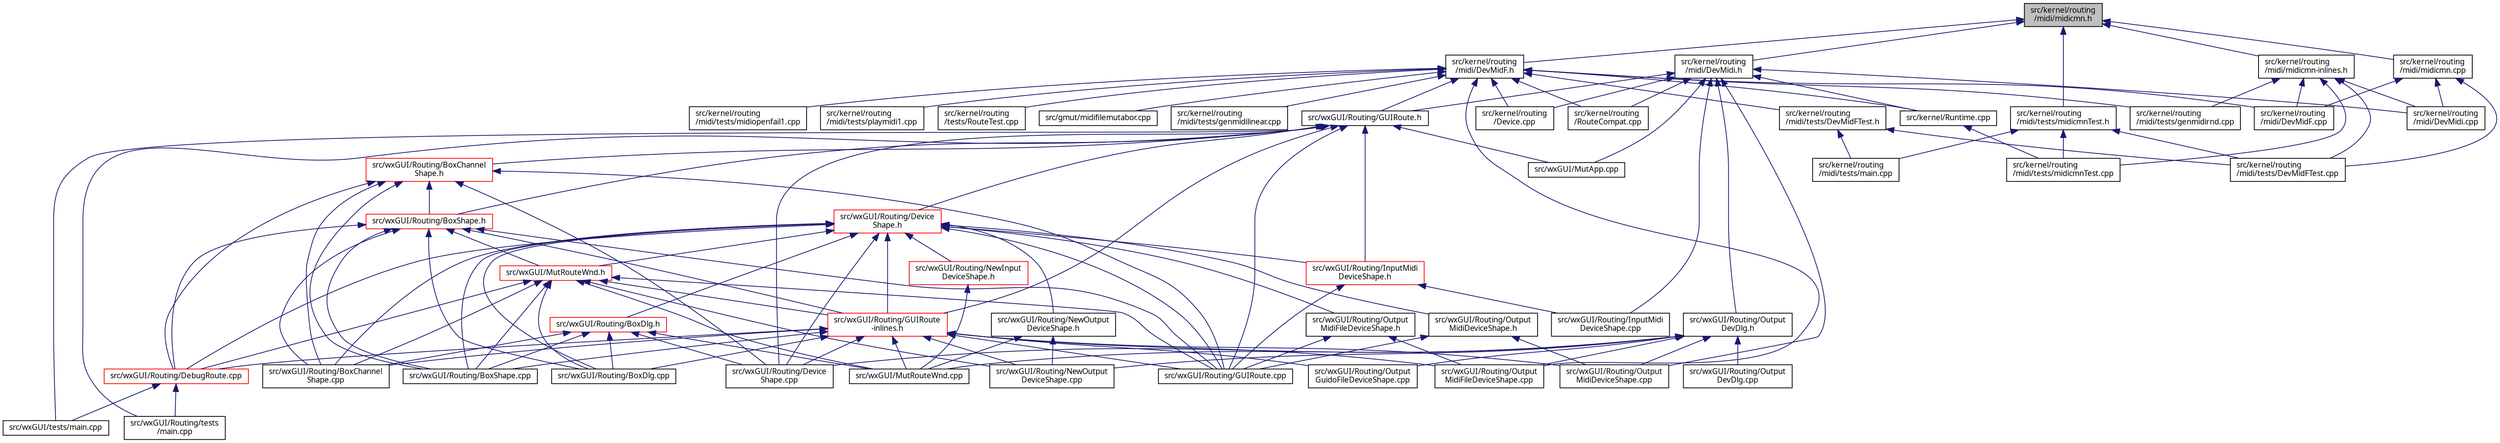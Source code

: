 digraph "src/kernel/routing/midi/midicmn.h"
{
  edge [fontname="Sans",fontsize="10",labelfontname="Sans",labelfontsize="10"];
  node [fontname="Sans",fontsize="10",shape=record];
  Node50 [label="src/kernel/routing\l/midi/midicmn.h",height=0.2,width=0.4,color="black", fillcolor="grey75", style="filled", fontcolor="black"];
  Node50 -> Node51 [dir="back",color="midnightblue",fontsize="10",style="solid",fontname="Sans"];
  Node51 [label="src/kernel/routing\l/midi/DevMidF.h",height=0.2,width=0.4,color="black", fillcolor="white", style="filled",URL="$da/d3c/DevMidF_8h.html"];
  Node51 -> Node52 [dir="back",color="midnightblue",fontsize="10",style="solid",fontname="Sans"];
  Node52 [label="src/gmut/midifilemutabor.cpp",height=0.2,width=0.4,color="black", fillcolor="white", style="filled",URL="$d1/d0d/midifilemutabor_8cpp.html"];
  Node51 -> Node53 [dir="back",color="midnightblue",fontsize="10",style="solid",fontname="Sans"];
  Node53 [label="src/kernel/routing\l/Device.cpp",height=0.2,width=0.4,color="black", fillcolor="white", style="filled",URL="$d2/dc0/Device_8cpp.html",tooltip="Devices for routing. "];
  Node51 -> Node54 [dir="back",color="midnightblue",fontsize="10",style="solid",fontname="Sans"];
  Node54 [label="src/kernel/routing\l/midi/DevMidF.cpp",height=0.2,width=0.4,color="black", fillcolor="white", style="filled",URL="$d0/d6b/DevMidF_8cpp.html",tooltip="MIDI-File as device. "];
  Node51 -> Node55 [dir="back",color="midnightblue",fontsize="10",style="solid",fontname="Sans"];
  Node55 [label="src/kernel/routing\l/midi/tests/DevMidFTest.h",height=0.2,width=0.4,color="black", fillcolor="white", style="filled",URL="$da/d0f/DevMidFTest_8h.html"];
  Node55 -> Node56 [dir="back",color="midnightblue",fontsize="10",style="solid",fontname="Sans"];
  Node56 [label="src/kernel/routing\l/midi/tests/DevMidFTest.cpp",height=0.2,width=0.4,color="black", fillcolor="white", style="filled",URL="$d9/d99/DevMidFTest_8cpp.html"];
  Node55 -> Node57 [dir="back",color="midnightblue",fontsize="10",style="solid",fontname="Sans"];
  Node57 [label="src/kernel/routing\l/midi/tests/main.cpp",height=0.2,width=0.4,color="black", fillcolor="white", style="filled",URL="$df/d72/kernel_2routing_2midi_2tests_2main_8cpp.html"];
  Node51 -> Node58 [dir="back",color="midnightblue",fontsize="10",style="solid",fontname="Sans"];
  Node58 [label="src/kernel/routing\l/midi/tests/genmidilinear.cpp",height=0.2,width=0.4,color="black", fillcolor="white", style="filled",URL="$db/dd6/genmidilinear_8cpp.html"];
  Node51 -> Node59 [dir="back",color="midnightblue",fontsize="10",style="solid",fontname="Sans"];
  Node59 [label="src/kernel/routing\l/midi/tests/genmidirnd.cpp",height=0.2,width=0.4,color="black", fillcolor="white", style="filled",URL="$dd/d2d/genmidirnd_8cpp.html"];
  Node51 -> Node60 [dir="back",color="midnightblue",fontsize="10",style="solid",fontname="Sans"];
  Node60 [label="src/kernel/Runtime.cpp",height=0.2,width=0.4,color="black", fillcolor="white", style="filled",URL="$db/d80/Runtime_8cpp.html"];
  Node60 -> Node61 [dir="back",color="midnightblue",fontsize="10",style="solid",fontname="Sans"];
  Node61 [label="src/kernel/routing\l/midi/tests/midicmnTest.cpp",height=0.2,width=0.4,color="black", fillcolor="white", style="filled",URL="$d8/d59/midicmnTest_8cpp.html"];
  Node51 -> Node62 [dir="back",color="midnightblue",fontsize="10",style="solid",fontname="Sans"];
  Node62 [label="src/kernel/routing\l/midi/tests/midiopenfail1.cpp",height=0.2,width=0.4,color="black", fillcolor="white", style="filled",URL="$da/ddb/midiopenfail1_8cpp.html"];
  Node51 -> Node63 [dir="back",color="midnightblue",fontsize="10",style="solid",fontname="Sans"];
  Node63 [label="src/kernel/routing\l/midi/tests/playmidi1.cpp",height=0.2,width=0.4,color="black", fillcolor="white", style="filled",URL="$d9/dfe/playmidi1_8cpp.html"];
  Node51 -> Node64 [dir="back",color="midnightblue",fontsize="10",style="solid",fontname="Sans"];
  Node64 [label="src/kernel/routing\l/RouteCompat.cpp",height=0.2,width=0.4,color="black", fillcolor="white", style="filled",URL="$dd/db8/RouteCompat_8cpp.html",tooltip="Routing. "];
  Node51 -> Node65 [dir="back",color="midnightblue",fontsize="10",style="solid",fontname="Sans"];
  Node65 [label="src/kernel/routing\l/tests/RouteTest.cpp",height=0.2,width=0.4,color="black", fillcolor="white", style="filled",URL="$d2/dba/RouteTest_8cpp.html"];
  Node51 -> Node66 [dir="back",color="midnightblue",fontsize="10",style="solid",fontname="Sans"];
  Node66 [label="src/wxGUI/Routing/GUIRoute.h",height=0.2,width=0.4,color="black", fillcolor="white", style="filled",URL="$d6/dfa/GUIRoute_8h.html"];
  Node66 -> Node67 [dir="back",color="midnightblue",fontsize="10",style="solid",fontname="Sans"];
  Node67 [label="src/wxGUI/Routing/Device\lShape.h",height=0.2,width=0.4,color="red", fillcolor="white", style="filled",URL="$d9/d4d/DeviceShape_8h.html",tooltip="Device shape base class for route window. "];
  Node67 -> Node68 [dir="back",color="midnightblue",fontsize="10",style="solid",fontname="Sans"];
  Node68 [label="src/wxGUI/MutRouteWnd.h",height=0.2,width=0.4,color="red", fillcolor="white", style="filled",URL="$d3/dd7/MutRouteWnd_8h.html"];
  Node68 -> Node81 [dir="back",color="midnightblue",fontsize="10",style="solid",fontname="Sans"];
  Node81 [label="src/wxGUI/MutRouteWnd.cpp",height=0.2,width=0.4,color="black", fillcolor="white", style="filled",URL="$dc/def/MutRouteWnd_8cpp.html",tooltip="Routing window. "];
  Node68 -> Node90 [dir="back",color="midnightblue",fontsize="10",style="solid",fontname="Sans"];
  Node90 [label="src/wxGUI/Routing/GUIRoute\l-inlines.h",height=0.2,width=0.4,color="red", fillcolor="white", style="filled",URL="$d2/d73/GUIRoute-inlines_8h.html"];
  Node90 -> Node81 [dir="back",color="midnightblue",fontsize="10",style="solid",fontname="Sans"];
  Node90 -> Node91 [dir="back",color="midnightblue",fontsize="10",style="solid",fontname="Sans"];
  Node91 [label="src/wxGUI/Routing/BoxChannel\lShape.cpp",height=0.2,width=0.4,color="black", fillcolor="white", style="filled",URL="$d9/d24/BoxChannelShape_8cpp.html",tooltip="Box shape for route window. "];
  Node90 -> Node92 [dir="back",color="midnightblue",fontsize="10",style="solid",fontname="Sans"];
  Node92 [label="src/wxGUI/Routing/BoxDlg.cpp",height=0.2,width=0.4,color="black", fillcolor="white", style="filled",URL="$d3/d2a/BoxDlg_8cpp.html",tooltip="Box dialog. "];
  Node90 -> Node93 [dir="back",color="midnightblue",fontsize="10",style="solid",fontname="Sans"];
  Node93 [label="src/wxGUI/Routing/BoxShape.cpp",height=0.2,width=0.4,color="black", fillcolor="white", style="filled",URL="$d8/db4/BoxShape_8cpp.html",tooltip="Box shape for route window. "];
  Node90 -> Node94 [dir="back",color="midnightblue",fontsize="10",style="solid",fontname="Sans"];
  Node94 [label="src/wxGUI/Routing/DebugRoute.cpp",height=0.2,width=0.4,color="red", fillcolor="white", style="filled",URL="$dc/de8/wxGUI_2Routing_2DebugRoute_8cpp.html",tooltip="Debug functions for routing system. "];
  Node94 -> Node98 [dir="back",color="midnightblue",fontsize="10",style="solid",fontname="Sans"];
  Node98 [label="src/wxGUI/Routing/tests\l/main.cpp",height=0.2,width=0.4,color="black", fillcolor="white", style="filled",URL="$da/dee/wxGUI_2Routing_2tests_2main_8cpp.html"];
  Node94 -> Node99 [dir="back",color="midnightblue",fontsize="10",style="solid",fontname="Sans"];
  Node99 [label="src/wxGUI/tests/main.cpp",height=0.2,width=0.4,color="black", fillcolor="white", style="filled",URL="$d9/d27/wxGUI_2tests_2main_8cpp.html"];
  Node90 -> Node89 [dir="back",color="midnightblue",fontsize="10",style="solid",fontname="Sans"];
  Node89 [label="src/wxGUI/Routing/Device\lShape.cpp",height=0.2,width=0.4,color="black", fillcolor="white", style="filled",URL="$d9/d94/DeviceShape_8cpp.html",tooltip="Device shape base class for route window. "];
  Node90 -> Node83 [dir="back",color="midnightblue",fontsize="10",style="solid",fontname="Sans"];
  Node83 [label="src/wxGUI/Routing/GUIRoute.cpp",height=0.2,width=0.4,color="black", fillcolor="white", style="filled",URL="$d4/dee/GUIRoute_8cpp.html"];
  Node90 -> Node102 [dir="back",color="midnightblue",fontsize="10",style="solid",fontname="Sans"];
  Node102 [label="src/wxGUI/Routing/NewOutput\lDeviceShape.cpp",height=0.2,width=0.4,color="black", fillcolor="white", style="filled",URL="$d1/d73/NewOutputDeviceShape_8cpp.html",tooltip="New output device shape for route window. "];
  Node90 -> Node103 [dir="back",color="midnightblue",fontsize="10",style="solid",fontname="Sans"];
  Node103 [label="src/wxGUI/Routing/Output\lGuidoFileDeviceShape.cpp",height=0.2,width=0.4,color="black", fillcolor="white", style="filled",URL="$d3/d21/OutputGuidoFileDeviceShape_8cpp.html",tooltip="Input device shape for reading GUIDO files in the route window. "];
  Node90 -> Node104 [dir="back",color="midnightblue",fontsize="10",style="solid",fontname="Sans"];
  Node104 [label="src/wxGUI/Routing/Output\lMidiDeviceShape.cpp",height=0.2,width=0.4,color="black", fillcolor="white", style="filled",URL="$d6/d68/OutputMidiDeviceShape_8cpp.html",tooltip="MIDI input device shape for route window. "];
  Node90 -> Node105 [dir="back",color="midnightblue",fontsize="10",style="solid",fontname="Sans"];
  Node105 [label="src/wxGUI/Routing/Output\lMidiFileDeviceShape.cpp",height=0.2,width=0.4,color="black", fillcolor="white", style="filled",URL="$d5/d00/OutputMidiFileDeviceShape_8cpp.html",tooltip="Midi fiele input device shape for route window. "];
  Node68 -> Node91 [dir="back",color="midnightblue",fontsize="10",style="solid",fontname="Sans"];
  Node68 -> Node92 [dir="back",color="midnightblue",fontsize="10",style="solid",fontname="Sans"];
  Node68 -> Node93 [dir="back",color="midnightblue",fontsize="10",style="solid",fontname="Sans"];
  Node68 -> Node94 [dir="back",color="midnightblue",fontsize="10",style="solid",fontname="Sans"];
  Node68 -> Node83 [dir="back",color="midnightblue",fontsize="10",style="solid",fontname="Sans"];
  Node68 -> Node102 [dir="back",color="midnightblue",fontsize="10",style="solid",fontname="Sans"];
  Node67 -> Node107 [dir="back",color="midnightblue",fontsize="10",style="solid",fontname="Sans"];
  Node107 [label="src/wxGUI/Routing/BoxDlg.h",height=0.2,width=0.4,color="red", fillcolor="white", style="filled",URL="$d9/dd2/BoxDlg_8h.html"];
  Node107 -> Node81 [dir="back",color="midnightblue",fontsize="10",style="solid",fontname="Sans"];
  Node107 -> Node91 [dir="back",color="midnightblue",fontsize="10",style="solid",fontname="Sans"];
  Node107 -> Node92 [dir="back",color="midnightblue",fontsize="10",style="solid",fontname="Sans"];
  Node107 -> Node93 [dir="back",color="midnightblue",fontsize="10",style="solid",fontname="Sans"];
  Node107 -> Node89 [dir="back",color="midnightblue",fontsize="10",style="solid",fontname="Sans"];
  Node67 -> Node108 [dir="back",color="midnightblue",fontsize="10",style="solid",fontname="Sans"];
  Node108 [label="src/wxGUI/Routing/NewInput\lDeviceShape.h",height=0.2,width=0.4,color="red", fillcolor="white", style="filled",URL="$d5/dba/NewInputDeviceShape_8h.html",tooltip="New input device shape for route window. "];
  Node108 -> Node81 [dir="back",color="midnightblue",fontsize="10",style="solid",fontname="Sans"];
  Node67 -> Node109 [dir="back",color="midnightblue",fontsize="10",style="solid",fontname="Sans"];
  Node109 [label="src/wxGUI/Routing/NewOutput\lDeviceShape.h",height=0.2,width=0.4,color="black", fillcolor="white", style="filled",URL="$df/d7b/NewOutputDeviceShape_8h.html",tooltip="New output device shape for route window. "];
  Node109 -> Node81 [dir="back",color="midnightblue",fontsize="10",style="solid",fontname="Sans"];
  Node109 -> Node102 [dir="back",color="midnightblue",fontsize="10",style="solid",fontname="Sans"];
  Node67 -> Node90 [dir="back",color="midnightblue",fontsize="10",style="solid",fontname="Sans"];
  Node67 -> Node91 [dir="back",color="midnightblue",fontsize="10",style="solid",fontname="Sans"];
  Node67 -> Node92 [dir="back",color="midnightblue",fontsize="10",style="solid",fontname="Sans"];
  Node67 -> Node93 [dir="back",color="midnightblue",fontsize="10",style="solid",fontname="Sans"];
  Node67 -> Node94 [dir="back",color="midnightblue",fontsize="10",style="solid",fontname="Sans"];
  Node67 -> Node89 [dir="back",color="midnightblue",fontsize="10",style="solid",fontname="Sans"];
  Node67 -> Node83 [dir="back",color="midnightblue",fontsize="10",style="solid",fontname="Sans"];
  Node67 -> Node110 [dir="back",color="midnightblue",fontsize="10",style="solid",fontname="Sans"];
  Node110 [label="src/wxGUI/Routing/Output\lMidiDeviceShape.h",height=0.2,width=0.4,color="black", fillcolor="white", style="filled",URL="$d8/dcb/OutputMidiDeviceShape_8h.html",tooltip="MIDI output device shape for route window. "];
  Node110 -> Node83 [dir="back",color="midnightblue",fontsize="10",style="solid",fontname="Sans"];
  Node110 -> Node104 [dir="back",color="midnightblue",fontsize="10",style="solid",fontname="Sans"];
  Node67 -> Node111 [dir="back",color="midnightblue",fontsize="10",style="solid",fontname="Sans"];
  Node111 [label="src/wxGUI/Routing/Output\lMidiFileDeviceShape.h",height=0.2,width=0.4,color="black", fillcolor="white", style="filled",URL="$d4/de8/OutputMidiFileDeviceShape_8h.html",tooltip="MIDI file input device shape. "];
  Node111 -> Node83 [dir="back",color="midnightblue",fontsize="10",style="solid",fontname="Sans"];
  Node111 -> Node105 [dir="back",color="midnightblue",fontsize="10",style="solid",fontname="Sans"];
  Node67 -> Node113 [dir="back",color="midnightblue",fontsize="10",style="solid",fontname="Sans"];
  Node113 [label="src/wxGUI/Routing/InputMidi\lDeviceShape.h",height=0.2,width=0.4,color="red", fillcolor="white", style="filled",URL="$d3/d5e/InputMidiDeviceShape_8h.html",tooltip="MIDI input device shape for route window. "];
  Node113 -> Node83 [dir="back",color="midnightblue",fontsize="10",style="solid",fontname="Sans"];
  Node113 -> Node116 [dir="back",color="midnightblue",fontsize="10",style="solid",fontname="Sans"];
  Node116 [label="src/wxGUI/Routing/InputMidi\lDeviceShape.cpp",height=0.2,width=0.4,color="black", fillcolor="white", style="filled",URL="$d1/d14/InputMidiDeviceShape_8cpp.html",tooltip="MIDI input device shape for route window. "];
  Node66 -> Node119 [dir="back",color="midnightblue",fontsize="10",style="solid",fontname="Sans"];
  Node119 [label="src/wxGUI/Routing/BoxShape.h",height=0.2,width=0.4,color="red", fillcolor="white", style="filled",URL="$d9/d49/BoxShape_8h.html",tooltip="Box shape for route window. "];
  Node119 -> Node68 [dir="back",color="midnightblue",fontsize="10",style="solid",fontname="Sans"];
  Node119 -> Node90 [dir="back",color="midnightblue",fontsize="10",style="solid",fontname="Sans"];
  Node119 -> Node91 [dir="back",color="midnightblue",fontsize="10",style="solid",fontname="Sans"];
  Node119 -> Node92 [dir="back",color="midnightblue",fontsize="10",style="solid",fontname="Sans"];
  Node119 -> Node93 [dir="back",color="midnightblue",fontsize="10",style="solid",fontname="Sans"];
  Node119 -> Node94 [dir="back",color="midnightblue",fontsize="10",style="solid",fontname="Sans"];
  Node119 -> Node83 [dir="back",color="midnightblue",fontsize="10",style="solid",fontname="Sans"];
  Node66 -> Node122 [dir="back",color="midnightblue",fontsize="10",style="solid",fontname="Sans"];
  Node122 [label="src/wxGUI/Routing/BoxChannel\lShape.h",height=0.2,width=0.4,color="red", fillcolor="white", style="filled",URL="$d6/d68/BoxChannelShape_8h.html",tooltip="Box shape for route window. "];
  Node122 -> Node119 [dir="back",color="midnightblue",fontsize="10",style="solid",fontname="Sans"];
  Node122 -> Node91 [dir="back",color="midnightblue",fontsize="10",style="solid",fontname="Sans"];
  Node122 -> Node93 [dir="back",color="midnightblue",fontsize="10",style="solid",fontname="Sans"];
  Node122 -> Node94 [dir="back",color="midnightblue",fontsize="10",style="solid",fontname="Sans"];
  Node122 -> Node89 [dir="back",color="midnightblue",fontsize="10",style="solid",fontname="Sans"];
  Node122 -> Node83 [dir="back",color="midnightblue",fontsize="10",style="solid",fontname="Sans"];
  Node66 -> Node74 [dir="back",color="midnightblue",fontsize="10",style="solid",fontname="Sans"];
  Node74 [label="src/wxGUI/MutApp.cpp",height=0.2,width=0.4,color="black", fillcolor="white", style="filled",URL="$d5/d1c/MutApp_8cpp.html",tooltip="Mutabor Application. "];
  Node66 -> Node90 [dir="back",color="midnightblue",fontsize="10",style="solid",fontname="Sans"];
  Node66 -> Node89 [dir="back",color="midnightblue",fontsize="10",style="solid",fontname="Sans"];
  Node66 -> Node83 [dir="back",color="midnightblue",fontsize="10",style="solid",fontname="Sans"];
  Node66 -> Node113 [dir="back",color="midnightblue",fontsize="10",style="solid",fontname="Sans"];
  Node66 -> Node98 [dir="back",color="midnightblue",fontsize="10",style="solid",fontname="Sans"];
  Node66 -> Node99 [dir="back",color="midnightblue",fontsize="10",style="solid",fontname="Sans"];
  Node51 -> Node105 [dir="back",color="midnightblue",fontsize="10",style="solid",fontname="Sans"];
  Node50 -> Node123 [dir="back",color="midnightblue",fontsize="10",style="solid",fontname="Sans"];
  Node123 [label="src/kernel/routing\l/midi/DevMidi.h",height=0.2,width=0.4,color="black", fillcolor="white", style="filled",URL="$d4/da2/DevMidi_8h.html",tooltip="Classes for midi port. "];
  Node123 -> Node53 [dir="back",color="midnightblue",fontsize="10",style="solid",fontname="Sans"];
  Node123 -> Node124 [dir="back",color="midnightblue",fontsize="10",style="solid",fontname="Sans"];
  Node124 [label="src/kernel/routing\l/midi/DevMidi.cpp",height=0.2,width=0.4,color="black", fillcolor="white", style="filled",URL="$df/d8f/DevMidi_8cpp.html",tooltip="Midi Port IO (Mutabor layer) "];
  Node123 -> Node60 [dir="back",color="midnightblue",fontsize="10",style="solid",fontname="Sans"];
  Node123 -> Node64 [dir="back",color="midnightblue",fontsize="10",style="solid",fontname="Sans"];
  Node123 -> Node66 [dir="back",color="midnightblue",fontsize="10",style="solid",fontname="Sans"];
  Node123 -> Node74 [dir="back",color="midnightblue",fontsize="10",style="solid",fontname="Sans"];
  Node123 -> Node125 [dir="back",color="midnightblue",fontsize="10",style="solid",fontname="Sans"];
  Node125 [label="src/wxGUI/Routing/Output\lDevDlg.h",height=0.2,width=0.4,color="black", fillcolor="white", style="filled",URL="$de/d50/OutputDevDlg_8h.html"];
  Node125 -> Node81 [dir="back",color="midnightblue",fontsize="10",style="solid",fontname="Sans"];
  Node125 -> Node89 [dir="back",color="midnightblue",fontsize="10",style="solid",fontname="Sans"];
  Node125 -> Node102 [dir="back",color="midnightblue",fontsize="10",style="solid",fontname="Sans"];
  Node125 -> Node126 [dir="back",color="midnightblue",fontsize="10",style="solid",fontname="Sans"];
  Node126 [label="src/wxGUI/Routing/Output\lDevDlg.cpp",height=0.2,width=0.4,color="black", fillcolor="white", style="filled",URL="$da/dd8/OutputDevDlg_8cpp.html",tooltip="MIDI input device shape for route window. "];
  Node125 -> Node103 [dir="back",color="midnightblue",fontsize="10",style="solid",fontname="Sans"];
  Node125 -> Node104 [dir="back",color="midnightblue",fontsize="10",style="solid",fontname="Sans"];
  Node125 -> Node105 [dir="back",color="midnightblue",fontsize="10",style="solid",fontname="Sans"];
  Node123 -> Node116 [dir="back",color="midnightblue",fontsize="10",style="solid",fontname="Sans"];
  Node123 -> Node104 [dir="back",color="midnightblue",fontsize="10",style="solid",fontname="Sans"];
  Node50 -> Node127 [dir="back",color="midnightblue",fontsize="10",style="solid",fontname="Sans"];
  Node127 [label="src/kernel/routing\l/midi/midicmn-inlines.h",height=0.2,width=0.4,color="black", fillcolor="white", style="filled",URL="$d9/d34/midicmn-inlines_8h.html"];
  Node127 -> Node54 [dir="back",color="midnightblue",fontsize="10",style="solid",fontname="Sans"];
  Node127 -> Node124 [dir="back",color="midnightblue",fontsize="10",style="solid",fontname="Sans"];
  Node127 -> Node56 [dir="back",color="midnightblue",fontsize="10",style="solid",fontname="Sans"];
  Node127 -> Node59 [dir="back",color="midnightblue",fontsize="10",style="solid",fontname="Sans"];
  Node127 -> Node61 [dir="back",color="midnightblue",fontsize="10",style="solid",fontname="Sans"];
  Node50 -> Node128 [dir="back",color="midnightblue",fontsize="10",style="solid",fontname="Sans"];
  Node128 [label="src/kernel/routing\l/midi/midicmn.cpp",height=0.2,width=0.4,color="black", fillcolor="white", style="filled",URL="$d3/d0f/midicmn_8cpp.html"];
  Node128 -> Node54 [dir="back",color="midnightblue",fontsize="10",style="solid",fontname="Sans"];
  Node128 -> Node124 [dir="back",color="midnightblue",fontsize="10",style="solid",fontname="Sans"];
  Node128 -> Node56 [dir="back",color="midnightblue",fontsize="10",style="solid",fontname="Sans"];
  Node50 -> Node129 [dir="back",color="midnightblue",fontsize="10",style="solid",fontname="Sans"];
  Node129 [label="src/kernel/routing\l/midi/tests/midicmnTest.h",height=0.2,width=0.4,color="black", fillcolor="white", style="filled",URL="$dd/d56/midicmnTest_8h.html"];
  Node129 -> Node56 [dir="back",color="midnightblue",fontsize="10",style="solid",fontname="Sans"];
  Node129 -> Node57 [dir="back",color="midnightblue",fontsize="10",style="solid",fontname="Sans"];
  Node129 -> Node61 [dir="back",color="midnightblue",fontsize="10",style="solid",fontname="Sans"];
}
